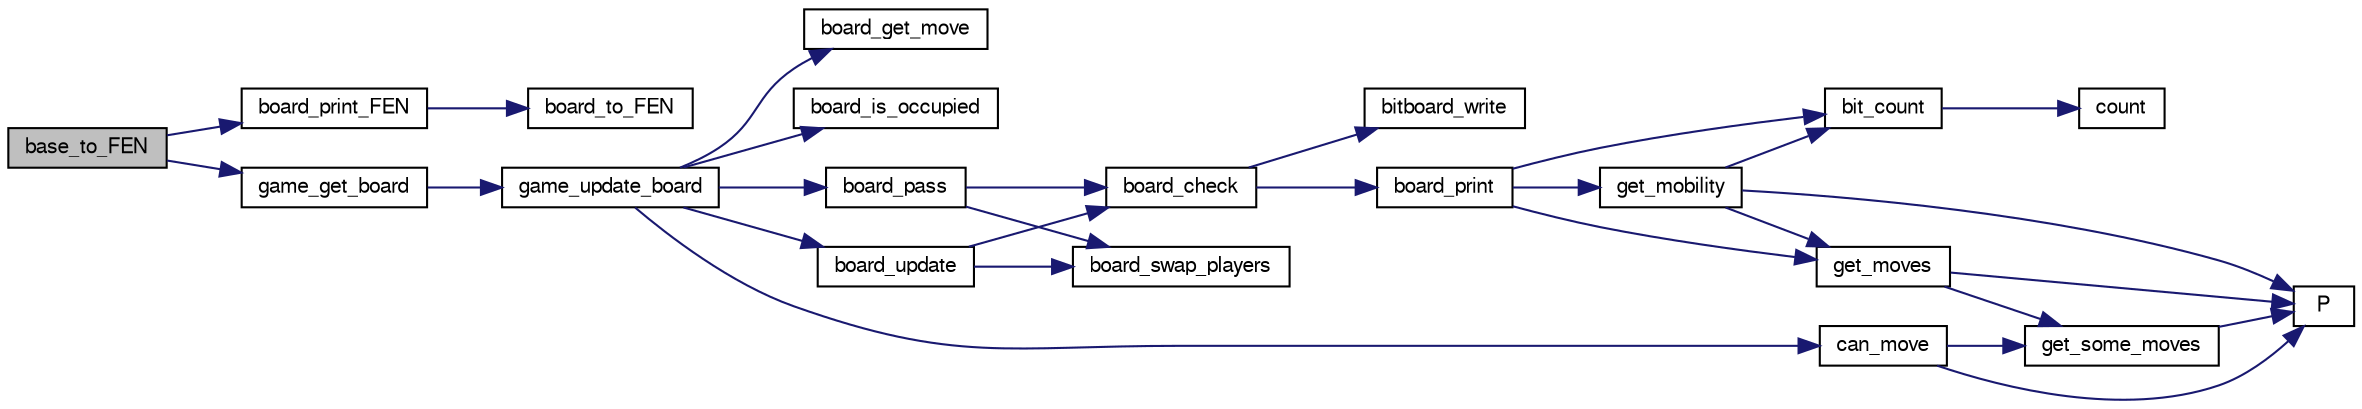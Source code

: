 digraph "base_to_FEN"
{
 // LATEX_PDF_SIZE
  bgcolor="transparent";
  edge [fontname="FreeSans",fontsize="10",labelfontname="FreeSans",labelfontsize="10"];
  node [fontname="FreeSans",fontsize="10",shape=record];
  rankdir="LR";
  Node1 [label="base_to_FEN",height=0.2,width=0.4,color="black", fillcolor="grey75", style="filled", fontcolor="black",tooltip="Convert a game database to a set of problems."];
  Node1 -> Node2 [color="midnightblue",fontsize="10",style="solid",fontname="FreeSans"];
  Node2 [label="board_print_FEN",height=0.2,width=0.4,color="black",URL="$board_8c.html#a06e1dd286979df846e005b986264327b",tooltip="print using FEN description."];
  Node2 -> Node3 [color="midnightblue",fontsize="10",style="solid",fontname="FreeSans"];
  Node3 [label="board_to_FEN",height=0.2,width=0.4,color="black",URL="$board_8c.html#a976e17bf43bc565711a288e180688033",tooltip="print to FEN description."];
  Node1 -> Node4 [color="midnightblue",fontsize="10",style="solid",fontname="FreeSans"];
  Node4 [label="game_get_board",height=0.2,width=0.4,color="black",URL="$game_8c.html#ad7449cc460e08f4fa241652940fa914e",tooltip="Get the board after 'ply' move."];
  Node4 -> Node5 [color="midnightblue",fontsize="10",style="solid",fontname="FreeSans"];
  Node5 [label="game_update_board",height=0.2,width=0.4,color="black",URL="$game_8c.html#a2b48a650adb24509ed0d0e2267ecfd21",tooltip="update a board."];
  Node5 -> Node6 [color="midnightblue",fontsize="10",style="solid",fontname="FreeSans"];
  Node6 [label="board_get_move",height=0.2,width=0.4,color="black",URL="$board_8c.html#a3b5748c109770fe228ea15b562c0f113",tooltip="Compute a move."];
  Node5 -> Node7 [color="midnightblue",fontsize="10",style="solid",fontname="FreeSans"];
  Node7 [label="board_is_occupied",height=0.2,width=0.4,color="black",URL="$board_8c.html#acad11415527107f161c9f2a3b909dc2b",tooltip="Check if a square is occupied."];
  Node5 -> Node8 [color="midnightblue",fontsize="10",style="solid",fontname="FreeSans"];
  Node8 [label="board_pass",height=0.2,width=0.4,color="black",URL="$board_8c.html#ac353cc1821e12d2aeba8eefe5cf92b46",tooltip="Passing move."];
  Node8 -> Node9 [color="midnightblue",fontsize="10",style="solid",fontname="FreeSans"];
  Node9 [label="board_check",height=0.2,width=0.4,color="black",URL="$board_8c.html#a849436f17b60e89ed91f8e5013ed9d04",tooltip="Check board consistency."];
  Node9 -> Node10 [color="midnightblue",fontsize="10",style="solid",fontname="FreeSans"];
  Node10 [label="bitboard_write",height=0.2,width=0.4,color="black",URL="$bit_8c.html#a519b18f67de9b8edbd98f687a13b45f5",tooltip="Print an unsigned long long as a board."];
  Node9 -> Node11 [color="midnightblue",fontsize="10",style="solid",fontname="FreeSans"];
  Node11 [label="board_print",height=0.2,width=0.4,color="black",URL="$board_8c.html#a27ccb92684d9e7194eeb3bc34311ad55",tooltip="Print out the board."];
  Node11 -> Node12 [color="midnightblue",fontsize="10",style="solid",fontname="FreeSans"];
  Node12 [label="bit_count",height=0.2,width=0.4,color="black",URL="$bit_8c.html#a830fec0a90989da1f1900ff609b92167",tooltip="Count the number of bits set to one in an unsigned long long."];
  Node12 -> Node13 [color="midnightblue",fontsize="10",style="solid",fontname="FreeSans"];
  Node13 [label="count",height=0.2,width=0.4,color="black",URL="$generate__flip_8c.html#a1a1d6a2cdbded5c35040f6555e948770",tooltip=" "];
  Node11 -> Node14 [color="midnightblue",fontsize="10",style="solid",fontname="FreeSans"];
  Node14 [label="get_mobility",height=0.2,width=0.4,color="black",URL="$board_8c.html#a7509639c4e49c56fe83b3d978580ed42",tooltip="Count legal moves."];
  Node14 -> Node12 [color="midnightblue",fontsize="10",style="solid",fontname="FreeSans"];
  Node14 -> Node15 [color="midnightblue",fontsize="10",style="solid",fontname="FreeSans"];
  Node15 [label="get_moves",height=0.2,width=0.4,color="black",URL="$board_8c.html#a7610dc936a6aea22b3c5e162f722a7a1",tooltip="Get legal moves."];
  Node15 -> Node16 [color="midnightblue",fontsize="10",style="solid",fontname="FreeSans"];
  Node16 [label="get_some_moves",height=0.2,width=0.4,color="black",URL="$board_8c.html#a5db071e3e4d26a0b7d6425bb6333dd7f",tooltip="Get a part of the moves."];
  Node16 -> Node17 [color="midnightblue",fontsize="10",style="solid",fontname="FreeSans"];
  Node17 [label="P",height=0.2,width=0.4,color="black",URL="$generate__flip_8c.html#a11481f01e169aee1117c83a352c22222",tooltip=" "];
  Node15 -> Node17 [color="midnightblue",fontsize="10",style="solid",fontname="FreeSans"];
  Node14 -> Node17 [color="midnightblue",fontsize="10",style="solid",fontname="FreeSans"];
  Node11 -> Node15 [color="midnightblue",fontsize="10",style="solid",fontname="FreeSans"];
  Node8 -> Node18 [color="midnightblue",fontsize="10",style="solid",fontname="FreeSans"];
  Node18 [label="board_swap_players",height=0.2,width=0.4,color="black",URL="$board_8c.html#a4d389fb0245969a39744349230ce7703",tooltip="Swap players."];
  Node5 -> Node19 [color="midnightblue",fontsize="10",style="solid",fontname="FreeSans"];
  Node19 [label="board_update",height=0.2,width=0.4,color="black",URL="$board_8c.html#a2d24dea46d67d71b1d9fe9f515d8d675",tooltip="Update a board."];
  Node19 -> Node9 [color="midnightblue",fontsize="10",style="solid",fontname="FreeSans"];
  Node19 -> Node18 [color="midnightblue",fontsize="10",style="solid",fontname="FreeSans"];
  Node5 -> Node20 [color="midnightblue",fontsize="10",style="solid",fontname="FreeSans"];
  Node20 [label="can_move",height=0.2,width=0.4,color="black",URL="$board_8c.html#ae1a532d6eaa0e55357d0f4b9cd659b88",tooltip="Check if a player can move."];
  Node20 -> Node16 [color="midnightblue",fontsize="10",style="solid",fontname="FreeSans"];
  Node20 -> Node17 [color="midnightblue",fontsize="10",style="solid",fontname="FreeSans"];
}
